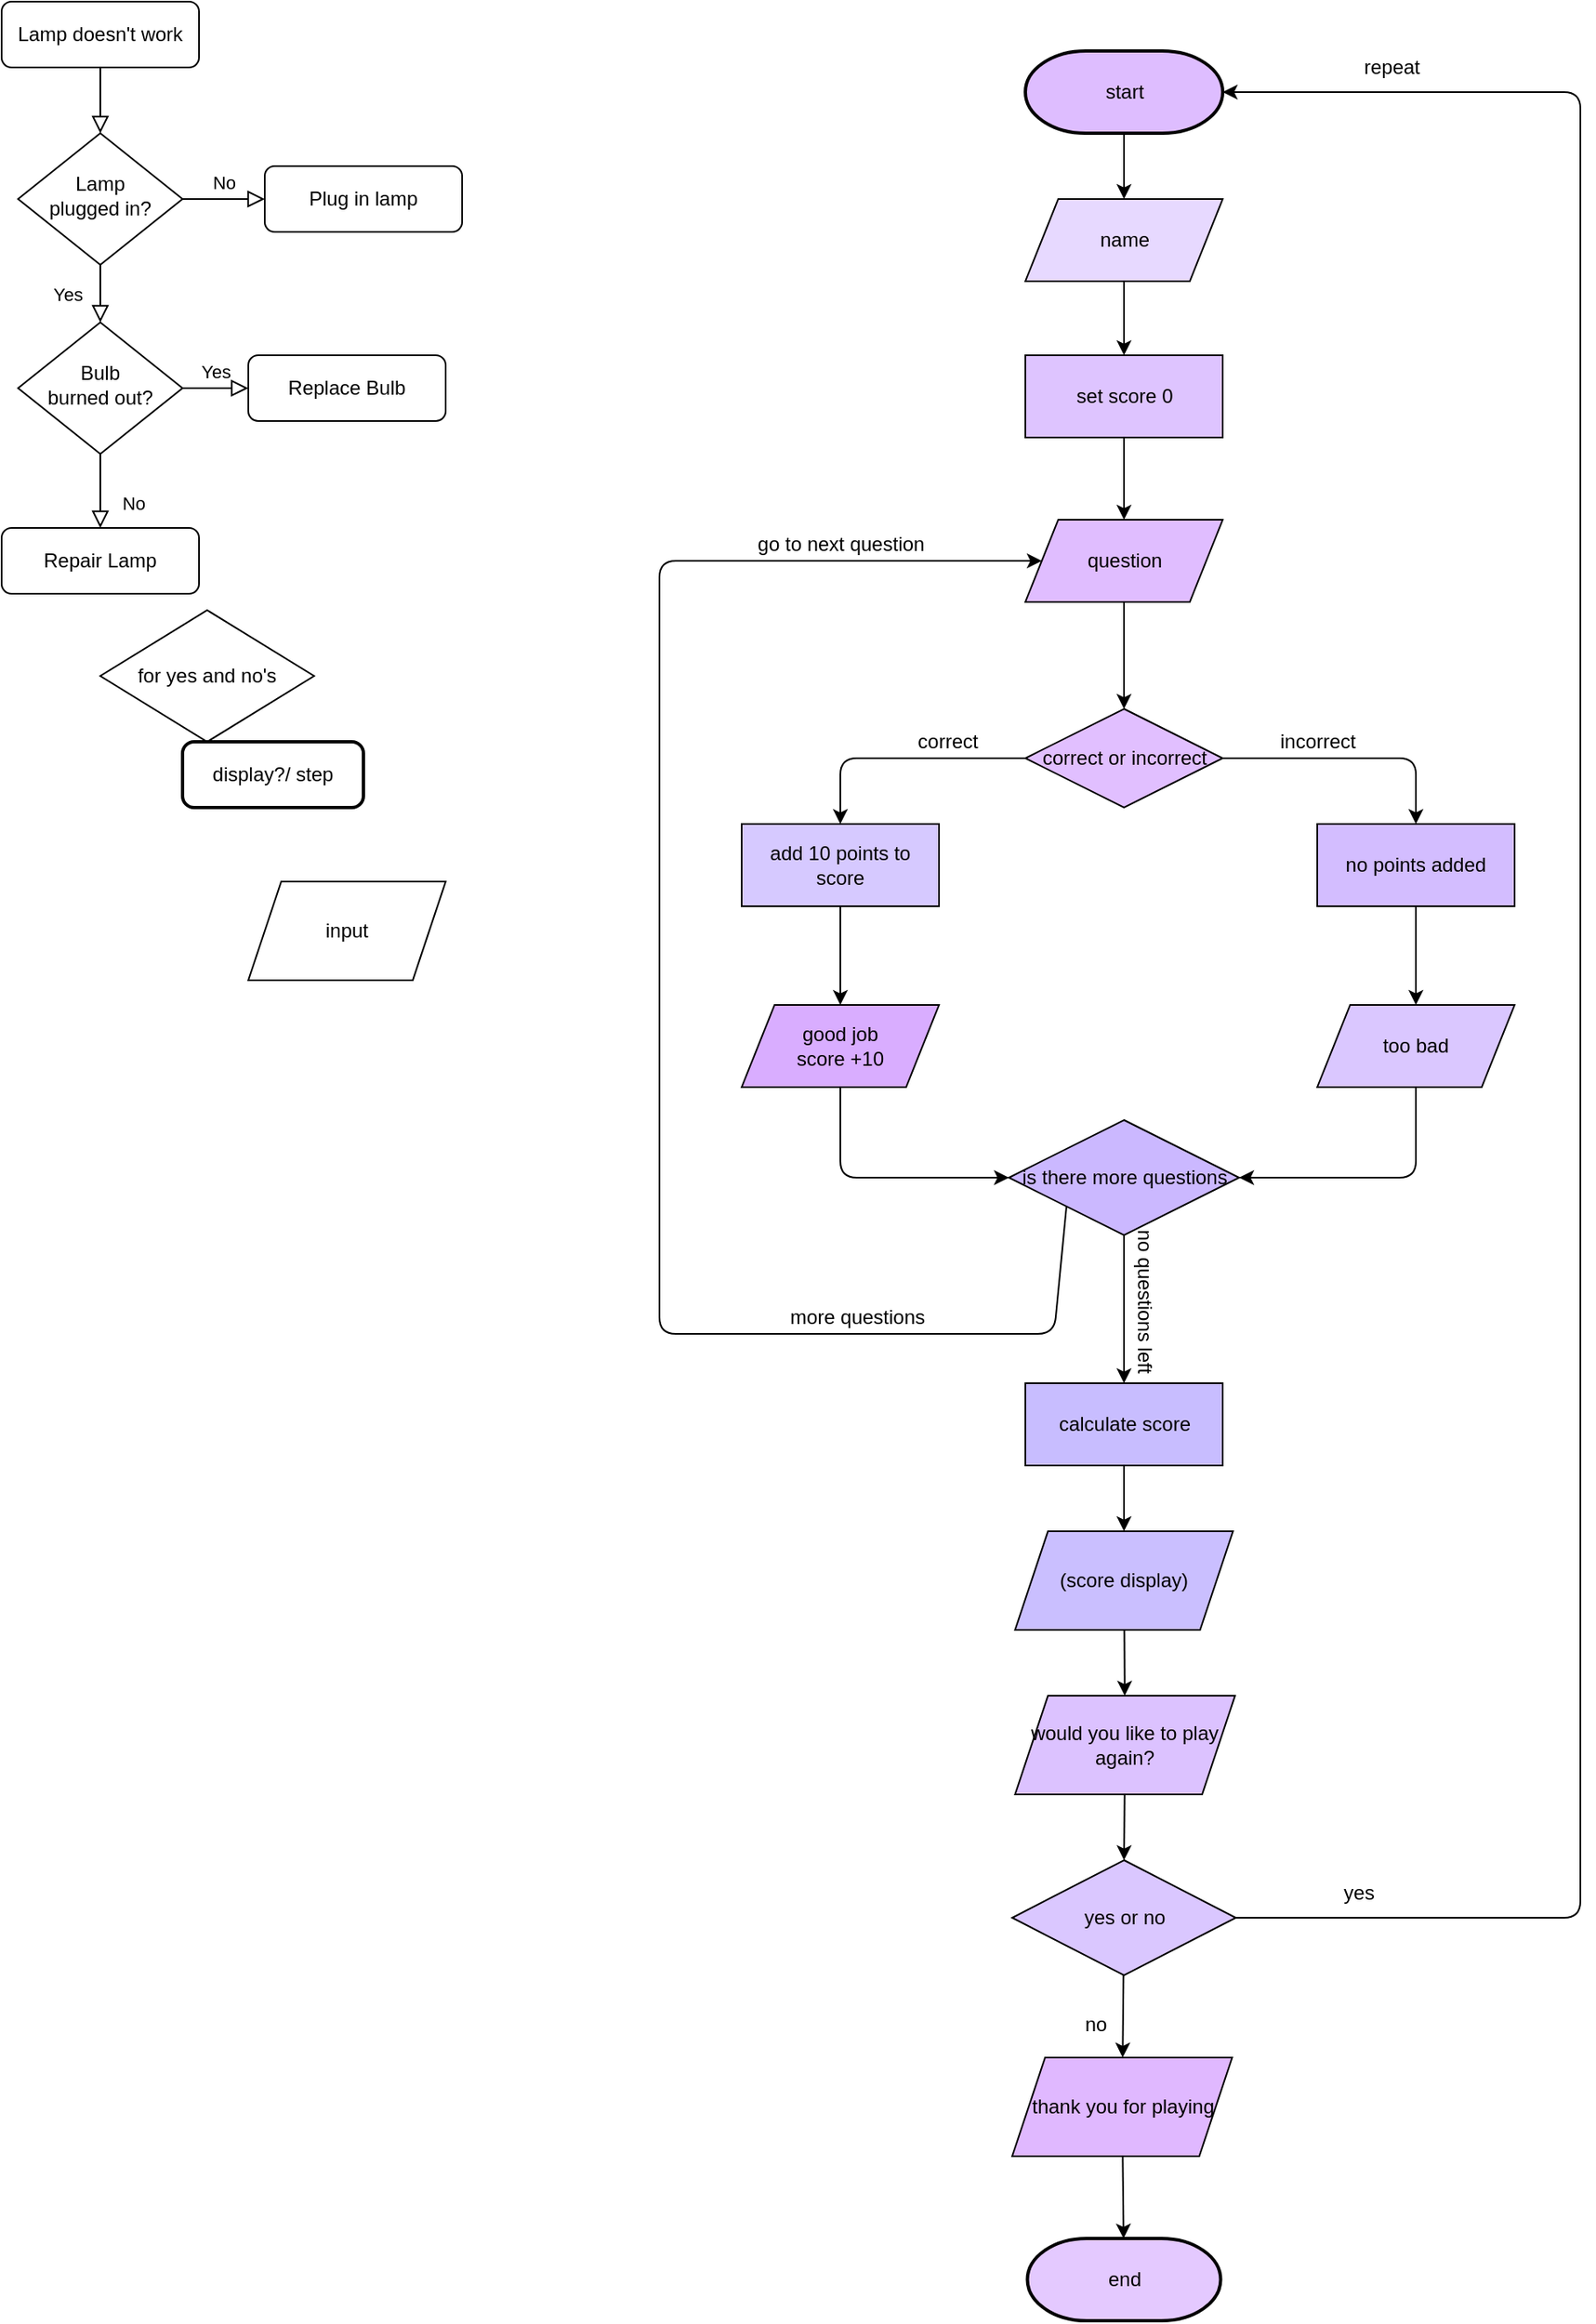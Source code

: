 <mxfile>
    <diagram id="C5RBs43oDa-KdzZeNtuy" name="Page-1">
        <mxGraphModel dx="2185" dy="1959" grid="1" gridSize="10" guides="1" tooltips="1" connect="1" arrows="1" fold="1" page="1" pageScale="1" pageWidth="827" pageHeight="1169" math="0" shadow="0">
            <root>
                <mxCell id="WIyWlLk6GJQsqaUBKTNV-0"/>
                <mxCell id="WIyWlLk6GJQsqaUBKTNV-1" parent="WIyWlLk6GJQsqaUBKTNV-0"/>
                <mxCell id="WIyWlLk6GJQsqaUBKTNV-2" value="" style="rounded=0;html=1;jettySize=auto;orthogonalLoop=1;fontSize=11;endArrow=block;endFill=0;endSize=8;strokeWidth=1;shadow=0;labelBackgroundColor=none;edgeStyle=orthogonalEdgeStyle;" parent="WIyWlLk6GJQsqaUBKTNV-1" source="WIyWlLk6GJQsqaUBKTNV-3" target="WIyWlLk6GJQsqaUBKTNV-6" edge="1">
                    <mxGeometry relative="1" as="geometry"/>
                </mxCell>
                <mxCell id="WIyWlLk6GJQsqaUBKTNV-3" value="Lamp doesn't work" style="rounded=1;whiteSpace=wrap;html=1;fontSize=12;glass=0;strokeWidth=1;shadow=0;" parent="WIyWlLk6GJQsqaUBKTNV-1" vertex="1">
                    <mxGeometry x="-220" y="-10" width="120" height="40" as="geometry"/>
                </mxCell>
                <mxCell id="WIyWlLk6GJQsqaUBKTNV-4" value="Yes" style="rounded=0;html=1;jettySize=auto;orthogonalLoop=1;fontSize=11;endArrow=block;endFill=0;endSize=8;strokeWidth=1;shadow=0;labelBackgroundColor=none;edgeStyle=orthogonalEdgeStyle;" parent="WIyWlLk6GJQsqaUBKTNV-1" source="WIyWlLk6GJQsqaUBKTNV-6" target="WIyWlLk6GJQsqaUBKTNV-10" edge="1">
                    <mxGeometry y="20" relative="1" as="geometry">
                        <mxPoint as="offset"/>
                    </mxGeometry>
                </mxCell>
                <mxCell id="WIyWlLk6GJQsqaUBKTNV-5" value="No" style="edgeStyle=orthogonalEdgeStyle;rounded=0;html=1;jettySize=auto;orthogonalLoop=1;fontSize=11;endArrow=block;endFill=0;endSize=8;strokeWidth=1;shadow=0;labelBackgroundColor=none;" parent="WIyWlLk6GJQsqaUBKTNV-1" source="WIyWlLk6GJQsqaUBKTNV-6" target="WIyWlLk6GJQsqaUBKTNV-7" edge="1">
                    <mxGeometry y="10" relative="1" as="geometry">
                        <mxPoint as="offset"/>
                    </mxGeometry>
                </mxCell>
                <mxCell id="WIyWlLk6GJQsqaUBKTNV-6" value="Lamp&lt;br&gt;plugged in?" style="rhombus;whiteSpace=wrap;html=1;shadow=0;fontFamily=Helvetica;fontSize=12;align=center;strokeWidth=1;spacing=6;spacingTop=-4;" parent="WIyWlLk6GJQsqaUBKTNV-1" vertex="1">
                    <mxGeometry x="-210" y="70" width="100" height="80" as="geometry"/>
                </mxCell>
                <mxCell id="WIyWlLk6GJQsqaUBKTNV-7" value="Plug in lamp" style="rounded=1;whiteSpace=wrap;html=1;fontSize=12;glass=0;strokeWidth=1;shadow=0;" parent="WIyWlLk6GJQsqaUBKTNV-1" vertex="1">
                    <mxGeometry x="-60" y="90" width="120" height="40" as="geometry"/>
                </mxCell>
                <mxCell id="WIyWlLk6GJQsqaUBKTNV-8" value="No" style="rounded=0;html=1;jettySize=auto;orthogonalLoop=1;fontSize=11;endArrow=block;endFill=0;endSize=8;strokeWidth=1;shadow=0;labelBackgroundColor=none;edgeStyle=orthogonalEdgeStyle;" parent="WIyWlLk6GJQsqaUBKTNV-1" source="WIyWlLk6GJQsqaUBKTNV-10" target="WIyWlLk6GJQsqaUBKTNV-11" edge="1">
                    <mxGeometry x="0.333" y="20" relative="1" as="geometry">
                        <mxPoint as="offset"/>
                    </mxGeometry>
                </mxCell>
                <mxCell id="WIyWlLk6GJQsqaUBKTNV-9" value="Yes" style="edgeStyle=orthogonalEdgeStyle;rounded=0;html=1;jettySize=auto;orthogonalLoop=1;fontSize=11;endArrow=block;endFill=0;endSize=8;strokeWidth=1;shadow=0;labelBackgroundColor=none;" parent="WIyWlLk6GJQsqaUBKTNV-1" source="WIyWlLk6GJQsqaUBKTNV-10" target="WIyWlLk6GJQsqaUBKTNV-12" edge="1">
                    <mxGeometry y="10" relative="1" as="geometry">
                        <mxPoint as="offset"/>
                    </mxGeometry>
                </mxCell>
                <mxCell id="WIyWlLk6GJQsqaUBKTNV-10" value="Bulb&lt;br&gt;burned out?" style="rhombus;whiteSpace=wrap;html=1;shadow=0;fontFamily=Helvetica;fontSize=12;align=center;strokeWidth=1;spacing=6;spacingTop=-4;" parent="WIyWlLk6GJQsqaUBKTNV-1" vertex="1">
                    <mxGeometry x="-210" y="185" width="100" height="80" as="geometry"/>
                </mxCell>
                <mxCell id="WIyWlLk6GJQsqaUBKTNV-11" value="Repair Lamp" style="rounded=1;whiteSpace=wrap;html=1;fontSize=12;glass=0;strokeWidth=1;shadow=0;" parent="WIyWlLk6GJQsqaUBKTNV-1" vertex="1">
                    <mxGeometry x="-220" y="310" width="120" height="40" as="geometry"/>
                </mxCell>
                <mxCell id="WIyWlLk6GJQsqaUBKTNV-12" value="Replace Bulb" style="rounded=1;whiteSpace=wrap;html=1;fontSize=12;glass=0;strokeWidth=1;shadow=0;" parent="WIyWlLk6GJQsqaUBKTNV-1" vertex="1">
                    <mxGeometry x="-70" y="205" width="120" height="40" as="geometry"/>
                </mxCell>
                <mxCell id="6" value="" style="edgeStyle=none;html=1;exitX=0.5;exitY=1;exitDx=0;exitDy=0;exitPerimeter=0;" parent="WIyWlLk6GJQsqaUBKTNV-1" source="12" target="eVCZL0e5TNfw_D7R-n82-1" edge="1">
                    <mxGeometry relative="1" as="geometry">
                        <mxPoint x="460.385" y="69.999" as="sourcePoint"/>
                    </mxGeometry>
                </mxCell>
                <mxCell id="eVCZL0e5TNfw_D7R-n82-1" value="name" style="shape=parallelogram;perimeter=parallelogramPerimeter;whiteSpace=wrap;html=1;fixedSize=1;fillColor=#E7D9FF;" parent="WIyWlLk6GJQsqaUBKTNV-1" vertex="1">
                    <mxGeometry x="402.5" y="110" width="120" height="50" as="geometry"/>
                </mxCell>
                <mxCell id="2" value="set score 0" style="rounded=0;whiteSpace=wrap;html=1;fillColor=#DEC4FF;" parent="WIyWlLk6GJQsqaUBKTNV-1" vertex="1">
                    <mxGeometry x="402.5" y="205" width="120" height="50" as="geometry"/>
                </mxCell>
                <mxCell id="5" value="" style="endArrow=classic;html=1;exitX=0.5;exitY=1;exitDx=0;exitDy=0;entryX=0.5;entryY=0;entryDx=0;entryDy=0;" parent="WIyWlLk6GJQsqaUBKTNV-1" source="eVCZL0e5TNfw_D7R-n82-1" target="2" edge="1">
                    <mxGeometry width="50" height="50" relative="1" as="geometry">
                        <mxPoint x="390" y="330" as="sourcePoint"/>
                        <mxPoint x="440" y="280" as="targetPoint"/>
                    </mxGeometry>
                </mxCell>
                <mxCell id="8" value="" style="endArrow=classic;html=1;exitX=0.5;exitY=1;exitDx=0;exitDy=0;entryX=0.5;entryY=0;entryDx=0;entryDy=0;" parent="WIyWlLk6GJQsqaUBKTNV-1" source="2" target="33" edge="1">
                    <mxGeometry width="50" height="50" relative="1" as="geometry">
                        <mxPoint x="390" y="310" as="sourcePoint"/>
                        <mxPoint x="462.5" y="290" as="targetPoint"/>
                    </mxGeometry>
                </mxCell>
                <mxCell id="54" style="edgeStyle=none;html=1;entryX=0;entryY=0.5;entryDx=0;entryDy=0;" edge="1" parent="WIyWlLk6GJQsqaUBKTNV-1" source="9" target="50">
                    <mxGeometry relative="1" as="geometry">
                        <Array as="points">
                            <mxPoint x="290" y="705"/>
                        </Array>
                    </mxGeometry>
                </mxCell>
                <mxCell id="9" value="good job&lt;br&gt;score +10" style="shape=parallelogram;perimeter=parallelogramPerimeter;whiteSpace=wrap;html=1;fixedSize=1;fillColor=#D9ADFF;" parent="WIyWlLk6GJQsqaUBKTNV-1" vertex="1">
                    <mxGeometry x="230" y="600" width="120" height="50" as="geometry"/>
                </mxCell>
                <mxCell id="44" style="edgeStyle=none;html=1;exitX=0;exitY=0.5;exitDx=0;exitDy=0;entryX=0.5;entryY=0;entryDx=0;entryDy=0;" edge="1" parent="WIyWlLk6GJQsqaUBKTNV-1" source="10" target="39">
                    <mxGeometry relative="1" as="geometry">
                        <Array as="points">
                            <mxPoint x="290" y="450"/>
                        </Array>
                    </mxGeometry>
                </mxCell>
                <mxCell id="45" style="edgeStyle=none;html=1;exitX=1;exitY=0.5;exitDx=0;exitDy=0;entryX=0.5;entryY=0;entryDx=0;entryDy=0;" edge="1" parent="WIyWlLk6GJQsqaUBKTNV-1" source="10" target="40">
                    <mxGeometry relative="1" as="geometry">
                        <Array as="points">
                            <mxPoint x="640" y="450"/>
                        </Array>
                    </mxGeometry>
                </mxCell>
                <mxCell id="10" value="correct or incorrect" style="rhombus;whiteSpace=wrap;html=1;fillColor=#E1BFFF;" parent="WIyWlLk6GJQsqaUBKTNV-1" vertex="1">
                    <mxGeometry x="402.5" y="420" width="120" height="60" as="geometry"/>
                </mxCell>
                <mxCell id="12" value="start" style="strokeWidth=2;html=1;shape=mxgraph.flowchart.terminator;whiteSpace=wrap;fillColor=#DEBDFF;" parent="WIyWlLk6GJQsqaUBKTNV-1" vertex="1">
                    <mxGeometry x="402.5" y="20" width="120" height="50" as="geometry"/>
                </mxCell>
                <mxCell id="53" style="edgeStyle=none;html=1;entryX=1;entryY=0.5;entryDx=0;entryDy=0;" edge="1" parent="WIyWlLk6GJQsqaUBKTNV-1" source="18" target="50">
                    <mxGeometry relative="1" as="geometry">
                        <Array as="points">
                            <mxPoint x="640" y="705"/>
                        </Array>
                    </mxGeometry>
                </mxCell>
                <mxCell id="18" value="too bad" style="shape=parallelogram;perimeter=parallelogramPerimeter;whiteSpace=wrap;html=1;fixedSize=1;fillColor=#DAC7FF;" parent="WIyWlLk6GJQsqaUBKTNV-1" vertex="1">
                    <mxGeometry x="580" y="600" width="120" height="50" as="geometry"/>
                </mxCell>
                <mxCell id="23" value="input" style="shape=parallelogram;perimeter=parallelogramPerimeter;whiteSpace=wrap;html=1;fixedSize=1;" parent="WIyWlLk6GJQsqaUBKTNV-1" vertex="1">
                    <mxGeometry x="-70" y="525" width="120" height="60" as="geometry"/>
                </mxCell>
                <mxCell id="24" value="for yes and no's" style="rhombus;whiteSpace=wrap;html=1;" parent="WIyWlLk6GJQsqaUBKTNV-1" vertex="1">
                    <mxGeometry x="-160" y="360" width="130" height="80" as="geometry"/>
                </mxCell>
                <mxCell id="25" value="display?/ step" style="rounded=1;whiteSpace=wrap;html=1;absoluteArcSize=1;arcSize=14;strokeWidth=2;" parent="WIyWlLk6GJQsqaUBKTNV-1" vertex="1">
                    <mxGeometry x="-110" y="440" width="110" height="40" as="geometry"/>
                </mxCell>
                <mxCell id="27" value="" style="endArrow=classic;html=1;exitX=0.5;exitY=1;exitDx=0;exitDy=0;entryX=0.5;entryY=0;entryDx=0;entryDy=0;" parent="WIyWlLk6GJQsqaUBKTNV-1" source="33" target="10" edge="1">
                    <mxGeometry width="50" height="50" relative="1" as="geometry">
                        <mxPoint x="462.5" y="340" as="sourcePoint"/>
                        <mxPoint x="410" y="410" as="targetPoint"/>
                    </mxGeometry>
                </mxCell>
                <mxCell id="33" value="question" style="shape=parallelogram;perimeter=parallelogramPerimeter;whiteSpace=wrap;html=1;fixedSize=1;fillColor=#E0BDFF;" parent="WIyWlLk6GJQsqaUBKTNV-1" vertex="1">
                    <mxGeometry x="402.5" y="305" width="120" height="50" as="geometry"/>
                </mxCell>
                <mxCell id="37" value="correct" style="text;html=1;align=center;verticalAlign=middle;resizable=0;points=[];autosize=1;strokeColor=none;fillColor=none;" parent="WIyWlLk6GJQsqaUBKTNV-1" vertex="1">
                    <mxGeometry x="330" y="430" width="50" height="20" as="geometry"/>
                </mxCell>
                <mxCell id="38" value="incorrect" style="text;html=1;align=center;verticalAlign=middle;resizable=0;points=[];autosize=1;strokeColor=none;fillColor=none;" parent="WIyWlLk6GJQsqaUBKTNV-1" vertex="1">
                    <mxGeometry x="550" y="430" width="60" height="20" as="geometry"/>
                </mxCell>
                <mxCell id="47" style="edgeStyle=none;html=1;exitX=0.5;exitY=1;exitDx=0;exitDy=0;entryX=0.5;entryY=0;entryDx=0;entryDy=0;" edge="1" parent="WIyWlLk6GJQsqaUBKTNV-1" source="39" target="9">
                    <mxGeometry relative="1" as="geometry"/>
                </mxCell>
                <mxCell id="39" value="add 10 points to score" style="rounded=0;whiteSpace=wrap;html=1;fillColor=#D6C9FF;" parent="WIyWlLk6GJQsqaUBKTNV-1" vertex="1">
                    <mxGeometry x="230" y="490" width="120" height="50" as="geometry"/>
                </mxCell>
                <mxCell id="49" style="edgeStyle=none;html=1;exitX=0.5;exitY=1;exitDx=0;exitDy=0;entryX=0.5;entryY=0;entryDx=0;entryDy=0;" edge="1" parent="WIyWlLk6GJQsqaUBKTNV-1" source="40" target="18">
                    <mxGeometry relative="1" as="geometry"/>
                </mxCell>
                <mxCell id="40" value="no points added" style="rounded=0;whiteSpace=wrap;html=1;fillColor=#D3BDFF;" parent="WIyWlLk6GJQsqaUBKTNV-1" vertex="1">
                    <mxGeometry x="580" y="490" width="120" height="50" as="geometry"/>
                </mxCell>
                <mxCell id="56" style="edgeStyle=none;html=1;entryX=0;entryY=0.5;entryDx=0;entryDy=0;exitX=0;exitY=1;exitDx=0;exitDy=0;" edge="1" parent="WIyWlLk6GJQsqaUBKTNV-1" source="50" target="33">
                    <mxGeometry relative="1" as="geometry">
                        <mxPoint x="240" y="330" as="targetPoint"/>
                        <Array as="points">
                            <mxPoint x="420" y="800"/>
                            <mxPoint x="180" y="800"/>
                            <mxPoint x="180" y="330"/>
                        </Array>
                    </mxGeometry>
                </mxCell>
                <mxCell id="66" style="edgeStyle=none;html=1;entryX=0.5;entryY=0;entryDx=0;entryDy=0;" edge="1" parent="WIyWlLk6GJQsqaUBKTNV-1" source="50" target="63">
                    <mxGeometry relative="1" as="geometry"/>
                </mxCell>
                <mxCell id="50" value="is there more questions" style="rhombus;whiteSpace=wrap;html=1;fillColor=#CBB8FF;" vertex="1" parent="WIyWlLk6GJQsqaUBKTNV-1">
                    <mxGeometry x="392.5" y="670" width="140" height="70" as="geometry"/>
                </mxCell>
                <mxCell id="57" value="go to next question" style="text;html=1;align=center;verticalAlign=middle;resizable=0;points=[];autosize=1;strokeColor=none;fillColor=none;rotation=0;" vertex="1" parent="WIyWlLk6GJQsqaUBKTNV-1">
                    <mxGeometry x="230" y="310" width="120" height="20" as="geometry"/>
                </mxCell>
                <mxCell id="58" value="end" style="strokeWidth=2;html=1;shape=mxgraph.flowchart.terminator;whiteSpace=wrap;fillColor=#E4C9FF;" vertex="1" parent="WIyWlLk6GJQsqaUBKTNV-1">
                    <mxGeometry x="403.75" y="1350" width="117.5" height="50" as="geometry"/>
                </mxCell>
                <mxCell id="75" style="edgeStyle=none;html=1;" edge="1" parent="WIyWlLk6GJQsqaUBKTNV-1" source="60" target="72">
                    <mxGeometry relative="1" as="geometry"/>
                </mxCell>
                <mxCell id="60" value="(score display)&lt;br&gt;" style="shape=parallelogram;perimeter=parallelogramPerimeter;whiteSpace=wrap;html=1;fixedSize=1;fillColor=#CABFFF;" vertex="1" parent="WIyWlLk6GJQsqaUBKTNV-1">
                    <mxGeometry x="396.25" y="920" width="132.5" height="60" as="geometry"/>
                </mxCell>
                <mxCell id="74" style="edgeStyle=none;html=1;" edge="1" parent="WIyWlLk6GJQsqaUBKTNV-1" source="63" target="60">
                    <mxGeometry relative="1" as="geometry"/>
                </mxCell>
                <mxCell id="63" value="calculate score" style="rounded=0;whiteSpace=wrap;html=1;fillColor=#C8BDFF;" vertex="1" parent="WIyWlLk6GJQsqaUBKTNV-1">
                    <mxGeometry x="402.5" y="830" width="120" height="50" as="geometry"/>
                </mxCell>
                <mxCell id="67" value="no questions left" style="text;html=1;align=center;verticalAlign=middle;resizable=0;points=[];autosize=1;strokeColor=none;fillColor=none;rotation=90;" vertex="1" parent="WIyWlLk6GJQsqaUBKTNV-1">
                    <mxGeometry x="425" y="770" width="100" height="20" as="geometry"/>
                </mxCell>
                <mxCell id="68" value="more questions" style="text;html=1;align=center;verticalAlign=middle;resizable=0;points=[];autosize=1;strokeColor=none;fillColor=none;" vertex="1" parent="WIyWlLk6GJQsqaUBKTNV-1">
                    <mxGeometry x="250" y="780" width="100" height="20" as="geometry"/>
                </mxCell>
                <mxCell id="76" style="edgeStyle=none;html=1;entryX=0.5;entryY=0;entryDx=0;entryDy=0;" edge="1" parent="WIyWlLk6GJQsqaUBKTNV-1" source="72" target="73">
                    <mxGeometry relative="1" as="geometry"/>
                </mxCell>
                <mxCell id="72" value="would you like to play again?" style="shape=parallelogram;perimeter=parallelogramPerimeter;whiteSpace=wrap;html=1;fixedSize=1;fillColor=#DCC2FF;" vertex="1" parent="WIyWlLk6GJQsqaUBKTNV-1">
                    <mxGeometry x="396.25" y="1020" width="133.75" height="60" as="geometry"/>
                </mxCell>
                <mxCell id="77" style="edgeStyle=none;html=1;" edge="1" parent="WIyWlLk6GJQsqaUBKTNV-1" source="73" target="82">
                    <mxGeometry relative="1" as="geometry">
                        <mxPoint x="463" y="1280" as="targetPoint"/>
                    </mxGeometry>
                </mxCell>
                <mxCell id="79" style="edgeStyle=none;html=1;entryX=1;entryY=0.5;entryDx=0;entryDy=0;entryPerimeter=0;" edge="1" parent="WIyWlLk6GJQsqaUBKTNV-1" source="73" target="12">
                    <mxGeometry relative="1" as="geometry">
                        <mxPoint x="740" y="70" as="targetPoint"/>
                        <Array as="points">
                            <mxPoint x="740" y="1155"/>
                            <mxPoint x="740" y="45"/>
                        </Array>
                    </mxGeometry>
                </mxCell>
                <mxCell id="73" value="yes or no" style="rhombus;whiteSpace=wrap;html=1;fillColor=#DAC7FF;" vertex="1" parent="WIyWlLk6GJQsqaUBKTNV-1">
                    <mxGeometry x="394.5" y="1120" width="136" height="70" as="geometry"/>
                </mxCell>
                <mxCell id="78" value="no" style="text;html=1;align=center;verticalAlign=middle;resizable=0;points=[];autosize=1;strokeColor=none;fillColor=none;" vertex="1" parent="WIyWlLk6GJQsqaUBKTNV-1">
                    <mxGeometry x="430" y="1210" width="30" height="20" as="geometry"/>
                </mxCell>
                <mxCell id="80" value="yes" style="text;html=1;align=center;verticalAlign=middle;resizable=0;points=[];autosize=1;strokeColor=none;fillColor=none;" vertex="1" parent="WIyWlLk6GJQsqaUBKTNV-1">
                    <mxGeometry x="590" y="1130" width="30" height="20" as="geometry"/>
                </mxCell>
                <mxCell id="81" value="repeat" style="text;html=1;align=center;verticalAlign=middle;resizable=0;points=[];autosize=1;strokeColor=none;fillColor=none;" vertex="1" parent="WIyWlLk6GJQsqaUBKTNV-1">
                    <mxGeometry x="600" y="20" width="50" height="20" as="geometry"/>
                </mxCell>
                <mxCell id="84" style="edgeStyle=none;html=1;" edge="1" parent="WIyWlLk6GJQsqaUBKTNV-1" source="82" target="58">
                    <mxGeometry relative="1" as="geometry"/>
                </mxCell>
                <mxCell id="82" value="thank you for playing" style="shape=parallelogram;perimeter=parallelogramPerimeter;whiteSpace=wrap;html=1;fixedSize=1;fillColor=#E0B8FF;" vertex="1" parent="WIyWlLk6GJQsqaUBKTNV-1">
                    <mxGeometry x="394.5" y="1240" width="133.75" height="60" as="geometry"/>
                </mxCell>
            </root>
        </mxGraphModel>
    </diagram>
</mxfile>